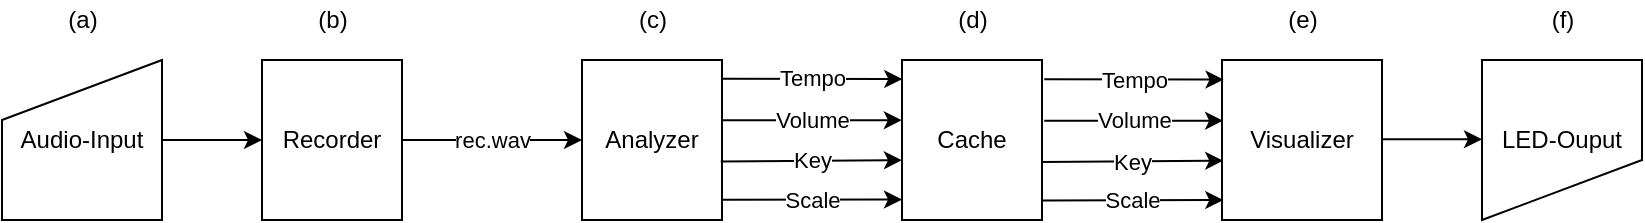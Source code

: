 <mxfile version="18.0.2" type="github">
  <diagram name="Page-1" id="74b105a0-9070-1c63-61bc-23e55f88626e">
    <mxGraphModel dx="825" dy="450" grid="1" gridSize="10" guides="1" tooltips="1" connect="1" arrows="1" fold="1" page="1" pageScale="1.5" pageWidth="1169" pageHeight="826" background="none" math="0" shadow="0">
      <root>
        <mxCell id="0" style=";html=1;" />
        <mxCell id="1" style=";html=1;" parent="0" />
        <mxCell id="9CzyhBuf1FsdNSluADcy-6" value="Audio-Input" style="shape=manualInput;whiteSpace=wrap;html=1;fillColor=none;" parent="1" vertex="1">
          <mxGeometry x="390" y="210" width="80" height="80" as="geometry" />
        </mxCell>
        <mxCell id="9CzyhBuf1FsdNSluADcy-10" value="" style="endArrow=classic;html=1;rounded=0;exitX=1;exitY=0.5;exitDx=0;exitDy=0;entryX=0;entryY=0.5;entryDx=0;entryDy=0;" parent="1" source="9CzyhBuf1FsdNSluADcy-6" target="9CzyhBuf1FsdNSluADcy-12" edge="1">
          <mxGeometry width="50" height="50" relative="1" as="geometry">
            <mxPoint x="880" y="300" as="sourcePoint" />
            <mxPoint x="880" y="220" as="targetPoint" />
          </mxGeometry>
        </mxCell>
        <mxCell id="9CzyhBuf1FsdNSluADcy-12" value="Recorder" style="rounded=0;whiteSpace=wrap;html=1;fillColor=none;gradientColor=none;" parent="1" vertex="1">
          <mxGeometry x="520" y="210" width="70" height="80" as="geometry" />
        </mxCell>
        <mxCell id="9CzyhBuf1FsdNSluADcy-13" value="rec.wav" style="endArrow=classic;html=1;rounded=0;exitX=1;exitY=0.5;exitDx=0;exitDy=0;entryX=0;entryY=0.5;entryDx=0;entryDy=0;" parent="1" source="9CzyhBuf1FsdNSluADcy-12" target="9CzyhBuf1FsdNSluADcy-14" edge="1">
          <mxGeometry width="50" height="50" relative="1" as="geometry">
            <mxPoint x="890" y="210.0" as="sourcePoint" />
            <mxPoint x="890" y="250.0" as="targetPoint" />
          </mxGeometry>
        </mxCell>
        <mxCell id="9CzyhBuf1FsdNSluADcy-14" value="Analyzer" style="rounded=0;whiteSpace=wrap;html=1;fillColor=none;gradientColor=none;" parent="1" vertex="1">
          <mxGeometry x="680" y="210" width="70" height="80" as="geometry" />
        </mxCell>
        <mxCell id="9CzyhBuf1FsdNSluADcy-16" value="Cache" style="rounded=0;whiteSpace=wrap;html=1;fillColor=none;gradientColor=none;" parent="1" vertex="1">
          <mxGeometry x="840" y="210" width="70" height="80" as="geometry" />
        </mxCell>
        <mxCell id="9CzyhBuf1FsdNSluADcy-17" value="Volume" style="endArrow=classic;html=1;rounded=0;entryX=-0.001;entryY=0.376;entryDx=0;entryDy=0;exitX=1.007;exitY=0.376;exitDx=0;exitDy=0;exitPerimeter=0;entryPerimeter=0;" parent="1" source="9CzyhBuf1FsdNSluADcy-14" target="9CzyhBuf1FsdNSluADcy-16" edge="1">
          <mxGeometry width="50" height="50" relative="1" as="geometry">
            <mxPoint x="890" y="380.8" as="sourcePoint" />
            <mxPoint x="890" y="410" as="targetPoint" />
          </mxGeometry>
        </mxCell>
        <mxCell id="9CzyhBuf1FsdNSluADcy-18" value="Tempo" style="endArrow=classic;html=1;rounded=0;entryX=0.002;entryY=0.119;entryDx=0;entryDy=0;exitX=1.007;exitY=0.117;exitDx=0;exitDy=0;exitPerimeter=0;entryPerimeter=0;" parent="1" source="9CzyhBuf1FsdNSluADcy-14" target="9CzyhBuf1FsdNSluADcy-16" edge="1">
          <mxGeometry width="50" height="50" relative="1" as="geometry">
            <mxPoint x="863.2" y="440" as="sourcePoint" />
            <mxPoint x="861.6" y="490" as="targetPoint" />
          </mxGeometry>
        </mxCell>
        <mxCell id="9CzyhBuf1FsdNSluADcy-19" value="Key" style="endArrow=classic;html=1;rounded=0;entryX=0;entryY=0.626;entryDx=0;entryDy=0;entryPerimeter=0;exitX=0.991;exitY=0.634;exitDx=0;exitDy=0;exitPerimeter=0;" parent="1" source="9CzyhBuf1FsdNSluADcy-14" target="9CzyhBuf1FsdNSluADcy-16" edge="1">
          <mxGeometry width="50" height="50" relative="1" as="geometry">
            <mxPoint x="920" y="440" as="sourcePoint" />
            <mxPoint x="896.8" y="490" as="targetPoint" />
          </mxGeometry>
        </mxCell>
        <mxCell id="9CzyhBuf1FsdNSluADcy-20" value="Scale" style="endArrow=classic;html=1;rounded=0;exitX=0.996;exitY=0.874;exitDx=0;exitDy=0;exitPerimeter=0;entryX=0;entryY=0.872;entryDx=0;entryDy=0;entryPerimeter=0;" parent="1" source="9CzyhBuf1FsdNSluADcy-14" target="9CzyhBuf1FsdNSluADcy-16" edge="1">
          <mxGeometry width="50" height="50" relative="1" as="geometry">
            <mxPoint x="780" y="300" as="sourcePoint" />
            <mxPoint x="830" y="290" as="targetPoint" />
          </mxGeometry>
        </mxCell>
        <mxCell id="9CzyhBuf1FsdNSluADcy-21" value="Visualizer" style="rounded=0;whiteSpace=wrap;html=1;fillColor=none;gradientColor=none;" parent="1" vertex="1">
          <mxGeometry x="1000" y="210" width="80" height="80" as="geometry" />
        </mxCell>
        <mxCell id="9CzyhBuf1FsdNSluADcy-28" value="LED-Ouput" style="shape=manualInput;whiteSpace=wrap;html=1;fillColor=none;gradientColor=none;rotation=0;labelBorderColor=none;direction=west;" parent="1" vertex="1">
          <mxGeometry x="1130" y="210" width="80" height="80" as="geometry" />
        </mxCell>
        <mxCell id="9CzyhBuf1FsdNSluADcy-31" value="Volume" style="endArrow=classic;html=1;rounded=0;entryX=-0.001;entryY=0.376;entryDx=0;entryDy=0;exitX=1.007;exitY=0.376;exitDx=0;exitDy=0;exitPerimeter=0;entryPerimeter=0;" parent="1" edge="1">
          <mxGeometry width="50" height="50" relative="1" as="geometry">
            <mxPoint x="911.12" y="240.35" as="sourcePoint" />
            <mxPoint x="1000.56" y="240.35" as="targetPoint" />
          </mxGeometry>
        </mxCell>
        <mxCell id="9CzyhBuf1FsdNSluADcy-32" value="Tempo" style="endArrow=classic;html=1;rounded=0;entryX=0.002;entryY=0.119;entryDx=0;entryDy=0;exitX=1.007;exitY=0.117;exitDx=0;exitDy=0;exitPerimeter=0;entryPerimeter=0;" parent="1" edge="1">
          <mxGeometry width="50" height="50" relative="1" as="geometry">
            <mxPoint x="911.12" y="219.63" as="sourcePoint" />
            <mxPoint x="1000.77" y="219.79" as="targetPoint" />
          </mxGeometry>
        </mxCell>
        <mxCell id="9CzyhBuf1FsdNSluADcy-33" value="Key" style="endArrow=classic;html=1;rounded=0;entryX=0;entryY=0.626;entryDx=0;entryDy=0;entryPerimeter=0;exitX=0.991;exitY=0.634;exitDx=0;exitDy=0;exitPerimeter=0;" parent="1" edge="1">
          <mxGeometry width="50" height="50" relative="1" as="geometry">
            <mxPoint x="910.0" y="260.99" as="sourcePoint" />
            <mxPoint x="1000.63" y="260.35" as="targetPoint" />
          </mxGeometry>
        </mxCell>
        <mxCell id="9CzyhBuf1FsdNSluADcy-34" value="Scale" style="endArrow=classic;html=1;rounded=0;exitX=0.996;exitY=0.874;exitDx=0;exitDy=0;exitPerimeter=0;entryX=0;entryY=0.872;entryDx=0;entryDy=0;entryPerimeter=0;" parent="1" edge="1">
          <mxGeometry width="50" height="50" relative="1" as="geometry">
            <mxPoint x="910.35" y="280.19" as="sourcePoint" />
            <mxPoint x="1000.63" y="280.03" as="targetPoint" />
          </mxGeometry>
        </mxCell>
        <mxCell id="9CzyhBuf1FsdNSluADcy-36" value="" style="endArrow=classic;html=1;rounded=0;exitX=1;exitY=0.5;exitDx=0;exitDy=0;entryX=0;entryY=0.5;entryDx=0;entryDy=0;" parent="1" edge="1">
          <mxGeometry width="50" height="50" relative="1" as="geometry">
            <mxPoint x="1080.0" y="249.66" as="sourcePoint" />
            <mxPoint x="1130.0" y="249.66" as="targetPoint" />
          </mxGeometry>
        </mxCell>
        <mxCell id="9CzyhBuf1FsdNSluADcy-37" value="(c)" style="text;html=1;align=center;verticalAlign=middle;resizable=0;points=[];autosize=1;strokeColor=none;fillColor=none;" parent="1" vertex="1">
          <mxGeometry x="700" y="180" width="30" height="20" as="geometry" />
        </mxCell>
        <mxCell id="9CzyhBuf1FsdNSluADcy-38" value="(b)" style="text;html=1;align=center;verticalAlign=middle;resizable=0;points=[];autosize=1;strokeColor=none;fillColor=none;" parent="1" vertex="1">
          <mxGeometry x="540" y="180" width="30" height="20" as="geometry" />
        </mxCell>
        <mxCell id="9CzyhBuf1FsdNSluADcy-39" value="(d)" style="text;html=1;align=center;verticalAlign=middle;resizable=0;points=[];autosize=1;strokeColor=none;fillColor=none;" parent="1" vertex="1">
          <mxGeometry x="860" y="180" width="30" height="20" as="geometry" />
        </mxCell>
        <mxCell id="9CzyhBuf1FsdNSluADcy-40" value="(e)" style="text;html=1;align=center;verticalAlign=middle;resizable=0;points=[];autosize=1;strokeColor=none;fillColor=none;" parent="1" vertex="1">
          <mxGeometry x="1025" y="180" width="30" height="20" as="geometry" />
        </mxCell>
        <mxCell id="C0UD-SawLeaSJpjZ_oh5-1" value="(a)" style="text;html=1;align=center;verticalAlign=middle;resizable=0;points=[];autosize=1;strokeColor=none;fillColor=none;" vertex="1" parent="1">
          <mxGeometry x="415" y="180" width="30" height="20" as="geometry" />
        </mxCell>
        <mxCell id="C0UD-SawLeaSJpjZ_oh5-3" value="(f)" style="text;html=1;align=center;verticalAlign=middle;resizable=0;points=[];autosize=1;strokeColor=none;fillColor=none;" vertex="1" parent="1">
          <mxGeometry x="1155" y="180" width="30" height="20" as="geometry" />
        </mxCell>
      </root>
    </mxGraphModel>
  </diagram>
</mxfile>
